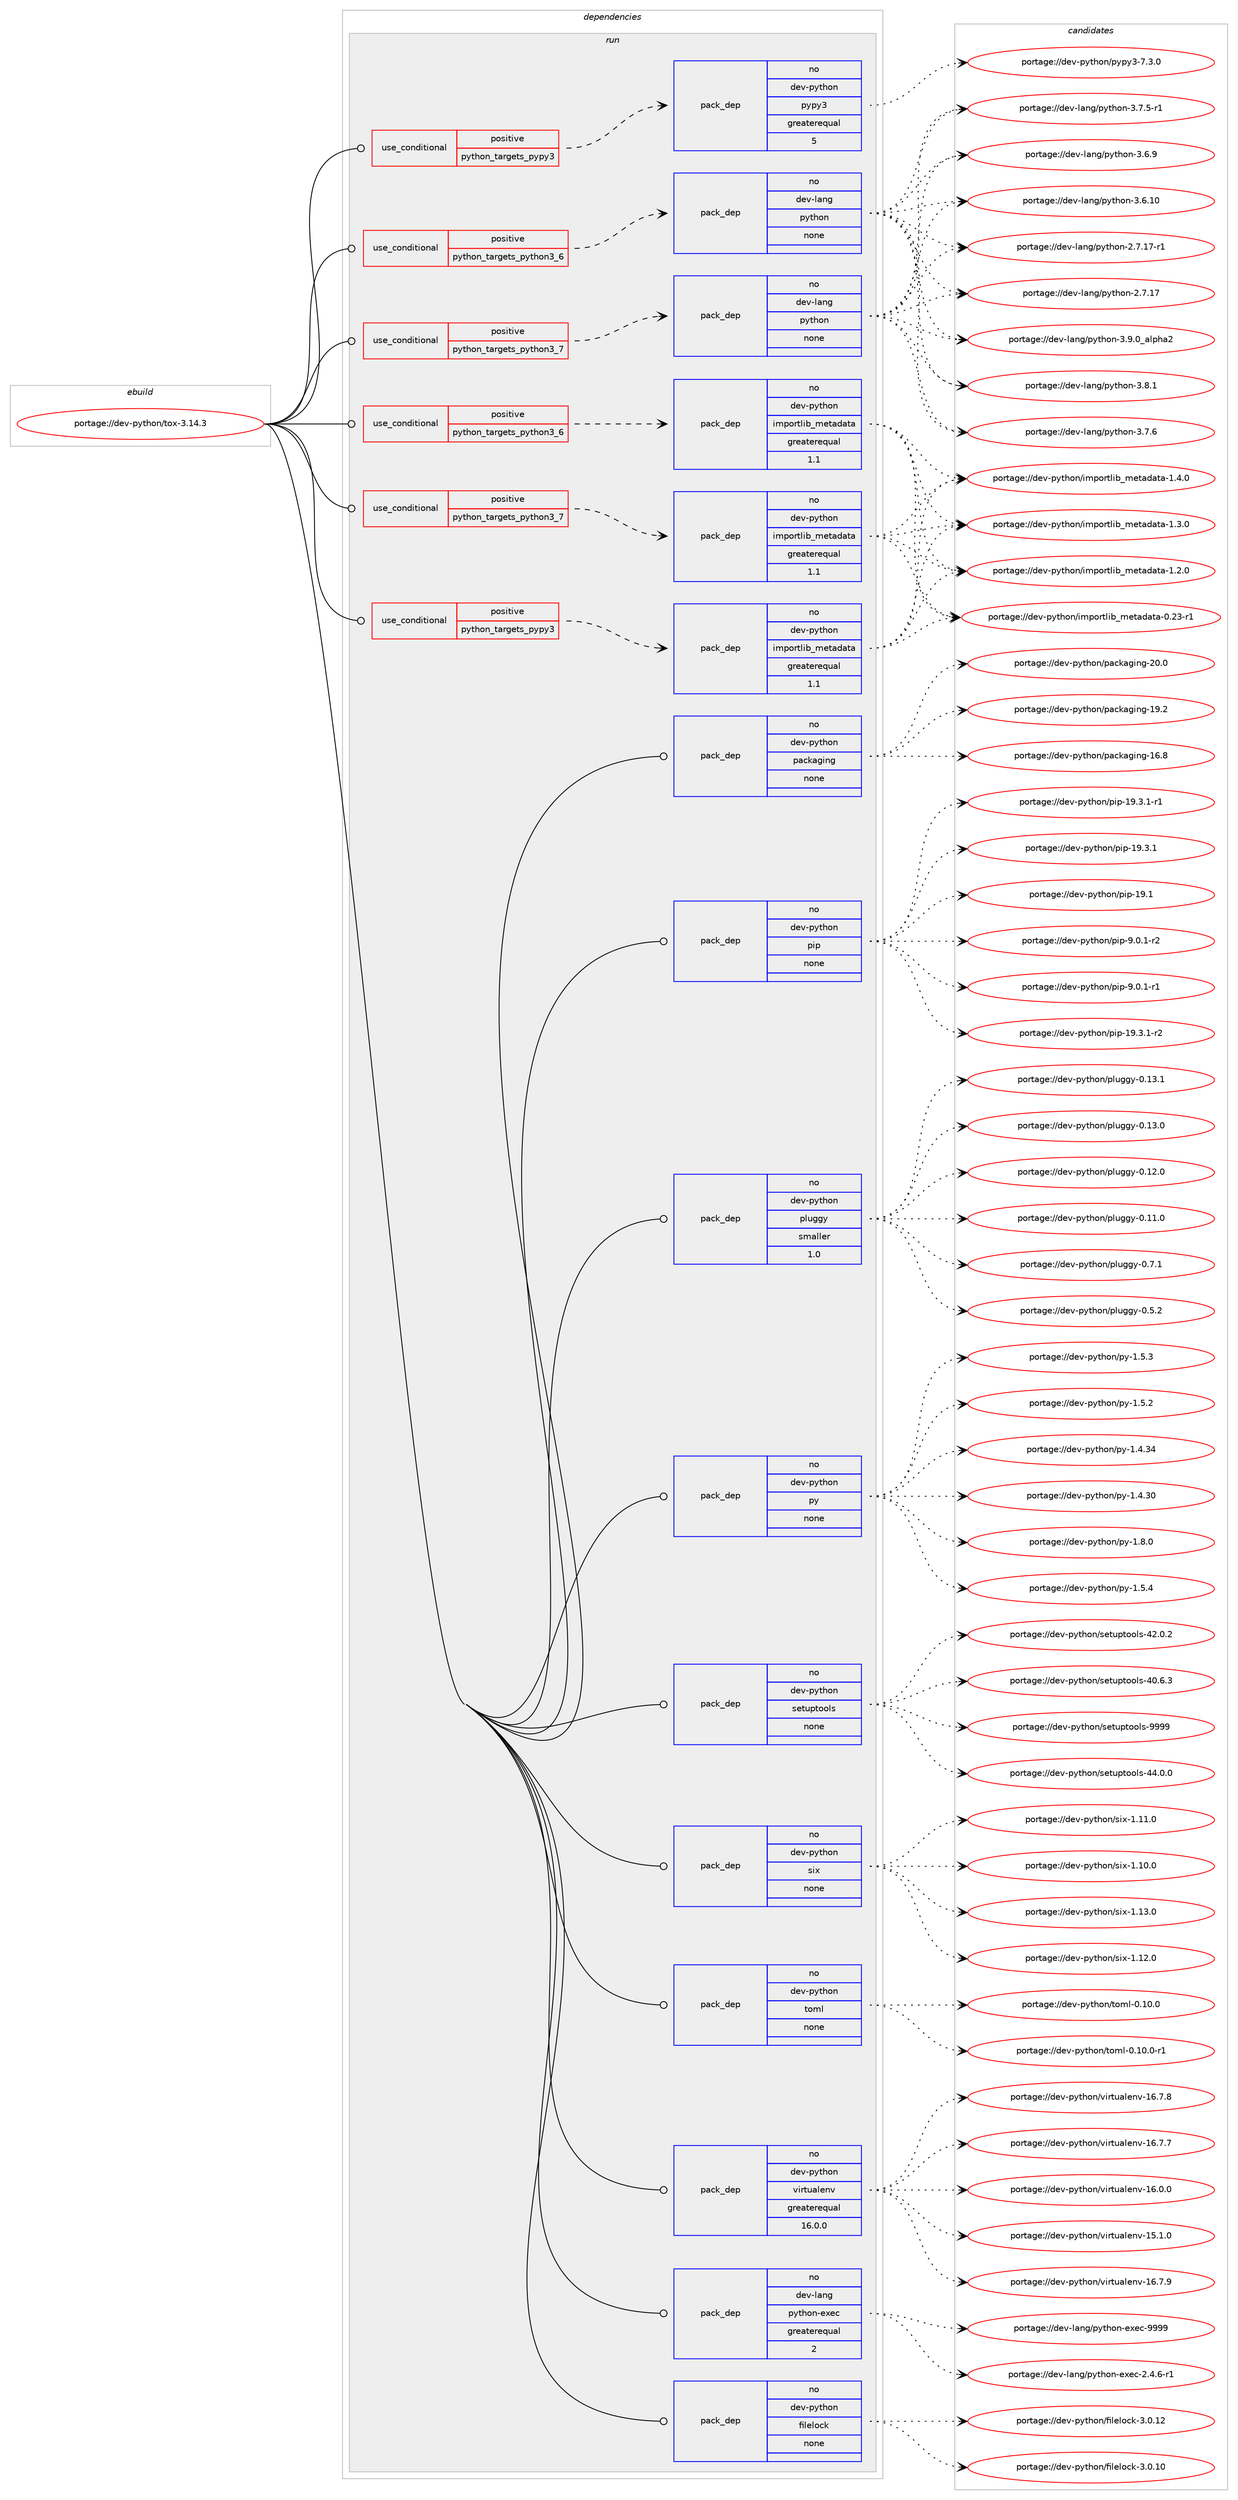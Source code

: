 digraph prolog {

# *************
# Graph options
# *************

newrank=true;
concentrate=true;
compound=true;
graph [rankdir=LR,fontname=Helvetica,fontsize=10,ranksep=1.5];#, ranksep=2.5, nodesep=0.2];
edge  [arrowhead=vee];
node  [fontname=Helvetica,fontsize=10];

# **********
# The ebuild
# **********

subgraph cluster_leftcol {
color=gray;
label=<<i>ebuild</i>>;
id [label="portage://dev-python/tox-3.14.3", color=red, width=4, href="../dev-python/tox-3.14.3.svg"];
}

# ****************
# The dependencies
# ****************

subgraph cluster_midcol {
color=gray;
label=<<i>dependencies</i>>;
subgraph cluster_compile {
fillcolor="#eeeeee";
style=filled;
label=<<i>compile</i>>;
}
subgraph cluster_compileandrun {
fillcolor="#eeeeee";
style=filled;
label=<<i>compile and run</i>>;
}
subgraph cluster_run {
fillcolor="#eeeeee";
style=filled;
label=<<i>run</i>>;
subgraph cond104620 {
dependency421447 [label=<<TABLE BORDER="0" CELLBORDER="1" CELLSPACING="0" CELLPADDING="4"><TR><TD ROWSPAN="3" CELLPADDING="10">use_conditional</TD></TR><TR><TD>positive</TD></TR><TR><TD>python_targets_pypy3</TD></TR></TABLE>>, shape=none, color=red];
subgraph pack311930 {
dependency421448 [label=<<TABLE BORDER="0" CELLBORDER="1" CELLSPACING="0" CELLPADDING="4" WIDTH="220"><TR><TD ROWSPAN="6" CELLPADDING="30">pack_dep</TD></TR><TR><TD WIDTH="110">no</TD></TR><TR><TD>dev-python</TD></TR><TR><TD>importlib_metadata</TD></TR><TR><TD>greaterequal</TD></TR><TR><TD>1.1</TD></TR></TABLE>>, shape=none, color=blue];
}
dependency421447:e -> dependency421448:w [weight=20,style="dashed",arrowhead="vee"];
}
id:e -> dependency421447:w [weight=20,style="solid",arrowhead="odot"];
subgraph cond104621 {
dependency421449 [label=<<TABLE BORDER="0" CELLBORDER="1" CELLSPACING="0" CELLPADDING="4"><TR><TD ROWSPAN="3" CELLPADDING="10">use_conditional</TD></TR><TR><TD>positive</TD></TR><TR><TD>python_targets_pypy3</TD></TR></TABLE>>, shape=none, color=red];
subgraph pack311931 {
dependency421450 [label=<<TABLE BORDER="0" CELLBORDER="1" CELLSPACING="0" CELLPADDING="4" WIDTH="220"><TR><TD ROWSPAN="6" CELLPADDING="30">pack_dep</TD></TR><TR><TD WIDTH="110">no</TD></TR><TR><TD>dev-python</TD></TR><TR><TD>pypy3</TD></TR><TR><TD>greaterequal</TD></TR><TR><TD>5</TD></TR></TABLE>>, shape=none, color=blue];
}
dependency421449:e -> dependency421450:w [weight=20,style="dashed",arrowhead="vee"];
}
id:e -> dependency421449:w [weight=20,style="solid",arrowhead="odot"];
subgraph cond104622 {
dependency421451 [label=<<TABLE BORDER="0" CELLBORDER="1" CELLSPACING="0" CELLPADDING="4"><TR><TD ROWSPAN="3" CELLPADDING="10">use_conditional</TD></TR><TR><TD>positive</TD></TR><TR><TD>python_targets_python3_6</TD></TR></TABLE>>, shape=none, color=red];
subgraph pack311932 {
dependency421452 [label=<<TABLE BORDER="0" CELLBORDER="1" CELLSPACING="0" CELLPADDING="4" WIDTH="220"><TR><TD ROWSPAN="6" CELLPADDING="30">pack_dep</TD></TR><TR><TD WIDTH="110">no</TD></TR><TR><TD>dev-lang</TD></TR><TR><TD>python</TD></TR><TR><TD>none</TD></TR><TR><TD></TD></TR></TABLE>>, shape=none, color=blue];
}
dependency421451:e -> dependency421452:w [weight=20,style="dashed",arrowhead="vee"];
}
id:e -> dependency421451:w [weight=20,style="solid",arrowhead="odot"];
subgraph cond104623 {
dependency421453 [label=<<TABLE BORDER="0" CELLBORDER="1" CELLSPACING="0" CELLPADDING="4"><TR><TD ROWSPAN="3" CELLPADDING="10">use_conditional</TD></TR><TR><TD>positive</TD></TR><TR><TD>python_targets_python3_6</TD></TR></TABLE>>, shape=none, color=red];
subgraph pack311933 {
dependency421454 [label=<<TABLE BORDER="0" CELLBORDER="1" CELLSPACING="0" CELLPADDING="4" WIDTH="220"><TR><TD ROWSPAN="6" CELLPADDING="30">pack_dep</TD></TR><TR><TD WIDTH="110">no</TD></TR><TR><TD>dev-python</TD></TR><TR><TD>importlib_metadata</TD></TR><TR><TD>greaterequal</TD></TR><TR><TD>1.1</TD></TR></TABLE>>, shape=none, color=blue];
}
dependency421453:e -> dependency421454:w [weight=20,style="dashed",arrowhead="vee"];
}
id:e -> dependency421453:w [weight=20,style="solid",arrowhead="odot"];
subgraph cond104624 {
dependency421455 [label=<<TABLE BORDER="0" CELLBORDER="1" CELLSPACING="0" CELLPADDING="4"><TR><TD ROWSPAN="3" CELLPADDING="10">use_conditional</TD></TR><TR><TD>positive</TD></TR><TR><TD>python_targets_python3_7</TD></TR></TABLE>>, shape=none, color=red];
subgraph pack311934 {
dependency421456 [label=<<TABLE BORDER="0" CELLBORDER="1" CELLSPACING="0" CELLPADDING="4" WIDTH="220"><TR><TD ROWSPAN="6" CELLPADDING="30">pack_dep</TD></TR><TR><TD WIDTH="110">no</TD></TR><TR><TD>dev-lang</TD></TR><TR><TD>python</TD></TR><TR><TD>none</TD></TR><TR><TD></TD></TR></TABLE>>, shape=none, color=blue];
}
dependency421455:e -> dependency421456:w [weight=20,style="dashed",arrowhead="vee"];
}
id:e -> dependency421455:w [weight=20,style="solid",arrowhead="odot"];
subgraph cond104625 {
dependency421457 [label=<<TABLE BORDER="0" CELLBORDER="1" CELLSPACING="0" CELLPADDING="4"><TR><TD ROWSPAN="3" CELLPADDING="10">use_conditional</TD></TR><TR><TD>positive</TD></TR><TR><TD>python_targets_python3_7</TD></TR></TABLE>>, shape=none, color=red];
subgraph pack311935 {
dependency421458 [label=<<TABLE BORDER="0" CELLBORDER="1" CELLSPACING="0" CELLPADDING="4" WIDTH="220"><TR><TD ROWSPAN="6" CELLPADDING="30">pack_dep</TD></TR><TR><TD WIDTH="110">no</TD></TR><TR><TD>dev-python</TD></TR><TR><TD>importlib_metadata</TD></TR><TR><TD>greaterequal</TD></TR><TR><TD>1.1</TD></TR></TABLE>>, shape=none, color=blue];
}
dependency421457:e -> dependency421458:w [weight=20,style="dashed",arrowhead="vee"];
}
id:e -> dependency421457:w [weight=20,style="solid",arrowhead="odot"];
subgraph pack311936 {
dependency421459 [label=<<TABLE BORDER="0" CELLBORDER="1" CELLSPACING="0" CELLPADDING="4" WIDTH="220"><TR><TD ROWSPAN="6" CELLPADDING="30">pack_dep</TD></TR><TR><TD WIDTH="110">no</TD></TR><TR><TD>dev-lang</TD></TR><TR><TD>python-exec</TD></TR><TR><TD>greaterequal</TD></TR><TR><TD>2</TD></TR></TABLE>>, shape=none, color=blue];
}
id:e -> dependency421459:w [weight=20,style="solid",arrowhead="odot"];
subgraph pack311937 {
dependency421460 [label=<<TABLE BORDER="0" CELLBORDER="1" CELLSPACING="0" CELLPADDING="4" WIDTH="220"><TR><TD ROWSPAN="6" CELLPADDING="30">pack_dep</TD></TR><TR><TD WIDTH="110">no</TD></TR><TR><TD>dev-python</TD></TR><TR><TD>filelock</TD></TR><TR><TD>none</TD></TR><TR><TD></TD></TR></TABLE>>, shape=none, color=blue];
}
id:e -> dependency421460:w [weight=20,style="solid",arrowhead="odot"];
subgraph pack311938 {
dependency421461 [label=<<TABLE BORDER="0" CELLBORDER="1" CELLSPACING="0" CELLPADDING="4" WIDTH="220"><TR><TD ROWSPAN="6" CELLPADDING="30">pack_dep</TD></TR><TR><TD WIDTH="110">no</TD></TR><TR><TD>dev-python</TD></TR><TR><TD>packaging</TD></TR><TR><TD>none</TD></TR><TR><TD></TD></TR></TABLE>>, shape=none, color=blue];
}
id:e -> dependency421461:w [weight=20,style="solid",arrowhead="odot"];
subgraph pack311939 {
dependency421462 [label=<<TABLE BORDER="0" CELLBORDER="1" CELLSPACING="0" CELLPADDING="4" WIDTH="220"><TR><TD ROWSPAN="6" CELLPADDING="30">pack_dep</TD></TR><TR><TD WIDTH="110">no</TD></TR><TR><TD>dev-python</TD></TR><TR><TD>pip</TD></TR><TR><TD>none</TD></TR><TR><TD></TD></TR></TABLE>>, shape=none, color=blue];
}
id:e -> dependency421462:w [weight=20,style="solid",arrowhead="odot"];
subgraph pack311940 {
dependency421463 [label=<<TABLE BORDER="0" CELLBORDER="1" CELLSPACING="0" CELLPADDING="4" WIDTH="220"><TR><TD ROWSPAN="6" CELLPADDING="30">pack_dep</TD></TR><TR><TD WIDTH="110">no</TD></TR><TR><TD>dev-python</TD></TR><TR><TD>pluggy</TD></TR><TR><TD>smaller</TD></TR><TR><TD>1.0</TD></TR></TABLE>>, shape=none, color=blue];
}
id:e -> dependency421463:w [weight=20,style="solid",arrowhead="odot"];
subgraph pack311941 {
dependency421464 [label=<<TABLE BORDER="0" CELLBORDER="1" CELLSPACING="0" CELLPADDING="4" WIDTH="220"><TR><TD ROWSPAN="6" CELLPADDING="30">pack_dep</TD></TR><TR><TD WIDTH="110">no</TD></TR><TR><TD>dev-python</TD></TR><TR><TD>py</TD></TR><TR><TD>none</TD></TR><TR><TD></TD></TR></TABLE>>, shape=none, color=blue];
}
id:e -> dependency421464:w [weight=20,style="solid",arrowhead="odot"];
subgraph pack311942 {
dependency421465 [label=<<TABLE BORDER="0" CELLBORDER="1" CELLSPACING="0" CELLPADDING="4" WIDTH="220"><TR><TD ROWSPAN="6" CELLPADDING="30">pack_dep</TD></TR><TR><TD WIDTH="110">no</TD></TR><TR><TD>dev-python</TD></TR><TR><TD>setuptools</TD></TR><TR><TD>none</TD></TR><TR><TD></TD></TR></TABLE>>, shape=none, color=blue];
}
id:e -> dependency421465:w [weight=20,style="solid",arrowhead="odot"];
subgraph pack311943 {
dependency421466 [label=<<TABLE BORDER="0" CELLBORDER="1" CELLSPACING="0" CELLPADDING="4" WIDTH="220"><TR><TD ROWSPAN="6" CELLPADDING="30">pack_dep</TD></TR><TR><TD WIDTH="110">no</TD></TR><TR><TD>dev-python</TD></TR><TR><TD>six</TD></TR><TR><TD>none</TD></TR><TR><TD></TD></TR></TABLE>>, shape=none, color=blue];
}
id:e -> dependency421466:w [weight=20,style="solid",arrowhead="odot"];
subgraph pack311944 {
dependency421467 [label=<<TABLE BORDER="0" CELLBORDER="1" CELLSPACING="0" CELLPADDING="4" WIDTH="220"><TR><TD ROWSPAN="6" CELLPADDING="30">pack_dep</TD></TR><TR><TD WIDTH="110">no</TD></TR><TR><TD>dev-python</TD></TR><TR><TD>toml</TD></TR><TR><TD>none</TD></TR><TR><TD></TD></TR></TABLE>>, shape=none, color=blue];
}
id:e -> dependency421467:w [weight=20,style="solid",arrowhead="odot"];
subgraph pack311945 {
dependency421468 [label=<<TABLE BORDER="0" CELLBORDER="1" CELLSPACING="0" CELLPADDING="4" WIDTH="220"><TR><TD ROWSPAN="6" CELLPADDING="30">pack_dep</TD></TR><TR><TD WIDTH="110">no</TD></TR><TR><TD>dev-python</TD></TR><TR><TD>virtualenv</TD></TR><TR><TD>greaterequal</TD></TR><TR><TD>16.0.0</TD></TR></TABLE>>, shape=none, color=blue];
}
id:e -> dependency421468:w [weight=20,style="solid",arrowhead="odot"];
}
}

# **************
# The candidates
# **************

subgraph cluster_choices {
rank=same;
color=gray;
label=<<i>candidates</i>>;

subgraph choice311930 {
color=black;
nodesep=1;
choice10010111845112121116104111110471051091121111141161081059895109101116971009711697454946524648 [label="portage://dev-python/importlib_metadata-1.4.0", color=red, width=4,href="../dev-python/importlib_metadata-1.4.0.svg"];
choice10010111845112121116104111110471051091121111141161081059895109101116971009711697454946514648 [label="portage://dev-python/importlib_metadata-1.3.0", color=red, width=4,href="../dev-python/importlib_metadata-1.3.0.svg"];
choice10010111845112121116104111110471051091121111141161081059895109101116971009711697454946504648 [label="portage://dev-python/importlib_metadata-1.2.0", color=red, width=4,href="../dev-python/importlib_metadata-1.2.0.svg"];
choice1001011184511212111610411111047105109112111114116108105989510910111697100971169745484650514511449 [label="portage://dev-python/importlib_metadata-0.23-r1", color=red, width=4,href="../dev-python/importlib_metadata-0.23-r1.svg"];
dependency421448:e -> choice10010111845112121116104111110471051091121111141161081059895109101116971009711697454946524648:w [style=dotted,weight="100"];
dependency421448:e -> choice10010111845112121116104111110471051091121111141161081059895109101116971009711697454946514648:w [style=dotted,weight="100"];
dependency421448:e -> choice10010111845112121116104111110471051091121111141161081059895109101116971009711697454946504648:w [style=dotted,weight="100"];
dependency421448:e -> choice1001011184511212111610411111047105109112111114116108105989510910111697100971169745484650514511449:w [style=dotted,weight="100"];
}
subgraph choice311931 {
color=black;
nodesep=1;
choice100101118451121211161041111104711212111212151455546514648 [label="portage://dev-python/pypy3-7.3.0", color=red, width=4,href="../dev-python/pypy3-7.3.0.svg"];
dependency421450:e -> choice100101118451121211161041111104711212111212151455546514648:w [style=dotted,weight="100"];
}
subgraph choice311932 {
color=black;
nodesep=1;
choice10010111845108971101034711212111610411111045514657464895971081121049750 [label="portage://dev-lang/python-3.9.0_alpha2", color=red, width=4,href="../dev-lang/python-3.9.0_alpha2.svg"];
choice100101118451089711010347112121116104111110455146564649 [label="portage://dev-lang/python-3.8.1", color=red, width=4,href="../dev-lang/python-3.8.1.svg"];
choice100101118451089711010347112121116104111110455146554654 [label="portage://dev-lang/python-3.7.6", color=red, width=4,href="../dev-lang/python-3.7.6.svg"];
choice1001011184510897110103471121211161041111104551465546534511449 [label="portage://dev-lang/python-3.7.5-r1", color=red, width=4,href="../dev-lang/python-3.7.5-r1.svg"];
choice100101118451089711010347112121116104111110455146544657 [label="portage://dev-lang/python-3.6.9", color=red, width=4,href="../dev-lang/python-3.6.9.svg"];
choice10010111845108971101034711212111610411111045514654464948 [label="portage://dev-lang/python-3.6.10", color=red, width=4,href="../dev-lang/python-3.6.10.svg"];
choice100101118451089711010347112121116104111110455046554649554511449 [label="portage://dev-lang/python-2.7.17-r1", color=red, width=4,href="../dev-lang/python-2.7.17-r1.svg"];
choice10010111845108971101034711212111610411111045504655464955 [label="portage://dev-lang/python-2.7.17", color=red, width=4,href="../dev-lang/python-2.7.17.svg"];
dependency421452:e -> choice10010111845108971101034711212111610411111045514657464895971081121049750:w [style=dotted,weight="100"];
dependency421452:e -> choice100101118451089711010347112121116104111110455146564649:w [style=dotted,weight="100"];
dependency421452:e -> choice100101118451089711010347112121116104111110455146554654:w [style=dotted,weight="100"];
dependency421452:e -> choice1001011184510897110103471121211161041111104551465546534511449:w [style=dotted,weight="100"];
dependency421452:e -> choice100101118451089711010347112121116104111110455146544657:w [style=dotted,weight="100"];
dependency421452:e -> choice10010111845108971101034711212111610411111045514654464948:w [style=dotted,weight="100"];
dependency421452:e -> choice100101118451089711010347112121116104111110455046554649554511449:w [style=dotted,weight="100"];
dependency421452:e -> choice10010111845108971101034711212111610411111045504655464955:w [style=dotted,weight="100"];
}
subgraph choice311933 {
color=black;
nodesep=1;
choice10010111845112121116104111110471051091121111141161081059895109101116971009711697454946524648 [label="portage://dev-python/importlib_metadata-1.4.0", color=red, width=4,href="../dev-python/importlib_metadata-1.4.0.svg"];
choice10010111845112121116104111110471051091121111141161081059895109101116971009711697454946514648 [label="portage://dev-python/importlib_metadata-1.3.0", color=red, width=4,href="../dev-python/importlib_metadata-1.3.0.svg"];
choice10010111845112121116104111110471051091121111141161081059895109101116971009711697454946504648 [label="portage://dev-python/importlib_metadata-1.2.0", color=red, width=4,href="../dev-python/importlib_metadata-1.2.0.svg"];
choice1001011184511212111610411111047105109112111114116108105989510910111697100971169745484650514511449 [label="portage://dev-python/importlib_metadata-0.23-r1", color=red, width=4,href="../dev-python/importlib_metadata-0.23-r1.svg"];
dependency421454:e -> choice10010111845112121116104111110471051091121111141161081059895109101116971009711697454946524648:w [style=dotted,weight="100"];
dependency421454:e -> choice10010111845112121116104111110471051091121111141161081059895109101116971009711697454946514648:w [style=dotted,weight="100"];
dependency421454:e -> choice10010111845112121116104111110471051091121111141161081059895109101116971009711697454946504648:w [style=dotted,weight="100"];
dependency421454:e -> choice1001011184511212111610411111047105109112111114116108105989510910111697100971169745484650514511449:w [style=dotted,weight="100"];
}
subgraph choice311934 {
color=black;
nodesep=1;
choice10010111845108971101034711212111610411111045514657464895971081121049750 [label="portage://dev-lang/python-3.9.0_alpha2", color=red, width=4,href="../dev-lang/python-3.9.0_alpha2.svg"];
choice100101118451089711010347112121116104111110455146564649 [label="portage://dev-lang/python-3.8.1", color=red, width=4,href="../dev-lang/python-3.8.1.svg"];
choice100101118451089711010347112121116104111110455146554654 [label="portage://dev-lang/python-3.7.6", color=red, width=4,href="../dev-lang/python-3.7.6.svg"];
choice1001011184510897110103471121211161041111104551465546534511449 [label="portage://dev-lang/python-3.7.5-r1", color=red, width=4,href="../dev-lang/python-3.7.5-r1.svg"];
choice100101118451089711010347112121116104111110455146544657 [label="portage://dev-lang/python-3.6.9", color=red, width=4,href="../dev-lang/python-3.6.9.svg"];
choice10010111845108971101034711212111610411111045514654464948 [label="portage://dev-lang/python-3.6.10", color=red, width=4,href="../dev-lang/python-3.6.10.svg"];
choice100101118451089711010347112121116104111110455046554649554511449 [label="portage://dev-lang/python-2.7.17-r1", color=red, width=4,href="../dev-lang/python-2.7.17-r1.svg"];
choice10010111845108971101034711212111610411111045504655464955 [label="portage://dev-lang/python-2.7.17", color=red, width=4,href="../dev-lang/python-2.7.17.svg"];
dependency421456:e -> choice10010111845108971101034711212111610411111045514657464895971081121049750:w [style=dotted,weight="100"];
dependency421456:e -> choice100101118451089711010347112121116104111110455146564649:w [style=dotted,weight="100"];
dependency421456:e -> choice100101118451089711010347112121116104111110455146554654:w [style=dotted,weight="100"];
dependency421456:e -> choice1001011184510897110103471121211161041111104551465546534511449:w [style=dotted,weight="100"];
dependency421456:e -> choice100101118451089711010347112121116104111110455146544657:w [style=dotted,weight="100"];
dependency421456:e -> choice10010111845108971101034711212111610411111045514654464948:w [style=dotted,weight="100"];
dependency421456:e -> choice100101118451089711010347112121116104111110455046554649554511449:w [style=dotted,weight="100"];
dependency421456:e -> choice10010111845108971101034711212111610411111045504655464955:w [style=dotted,weight="100"];
}
subgraph choice311935 {
color=black;
nodesep=1;
choice10010111845112121116104111110471051091121111141161081059895109101116971009711697454946524648 [label="portage://dev-python/importlib_metadata-1.4.0", color=red, width=4,href="../dev-python/importlib_metadata-1.4.0.svg"];
choice10010111845112121116104111110471051091121111141161081059895109101116971009711697454946514648 [label="portage://dev-python/importlib_metadata-1.3.0", color=red, width=4,href="../dev-python/importlib_metadata-1.3.0.svg"];
choice10010111845112121116104111110471051091121111141161081059895109101116971009711697454946504648 [label="portage://dev-python/importlib_metadata-1.2.0", color=red, width=4,href="../dev-python/importlib_metadata-1.2.0.svg"];
choice1001011184511212111610411111047105109112111114116108105989510910111697100971169745484650514511449 [label="portage://dev-python/importlib_metadata-0.23-r1", color=red, width=4,href="../dev-python/importlib_metadata-0.23-r1.svg"];
dependency421458:e -> choice10010111845112121116104111110471051091121111141161081059895109101116971009711697454946524648:w [style=dotted,weight="100"];
dependency421458:e -> choice10010111845112121116104111110471051091121111141161081059895109101116971009711697454946514648:w [style=dotted,weight="100"];
dependency421458:e -> choice10010111845112121116104111110471051091121111141161081059895109101116971009711697454946504648:w [style=dotted,weight="100"];
dependency421458:e -> choice1001011184511212111610411111047105109112111114116108105989510910111697100971169745484650514511449:w [style=dotted,weight="100"];
}
subgraph choice311936 {
color=black;
nodesep=1;
choice10010111845108971101034711212111610411111045101120101994557575757 [label="portage://dev-lang/python-exec-9999", color=red, width=4,href="../dev-lang/python-exec-9999.svg"];
choice10010111845108971101034711212111610411111045101120101994550465246544511449 [label="portage://dev-lang/python-exec-2.4.6-r1", color=red, width=4,href="../dev-lang/python-exec-2.4.6-r1.svg"];
dependency421459:e -> choice10010111845108971101034711212111610411111045101120101994557575757:w [style=dotted,weight="100"];
dependency421459:e -> choice10010111845108971101034711212111610411111045101120101994550465246544511449:w [style=dotted,weight="100"];
}
subgraph choice311937 {
color=black;
nodesep=1;
choice10010111845112121116104111110471021051081011081119910745514648464950 [label="portage://dev-python/filelock-3.0.12", color=red, width=4,href="../dev-python/filelock-3.0.12.svg"];
choice10010111845112121116104111110471021051081011081119910745514648464948 [label="portage://dev-python/filelock-3.0.10", color=red, width=4,href="../dev-python/filelock-3.0.10.svg"];
dependency421460:e -> choice10010111845112121116104111110471021051081011081119910745514648464950:w [style=dotted,weight="100"];
dependency421460:e -> choice10010111845112121116104111110471021051081011081119910745514648464948:w [style=dotted,weight="100"];
}
subgraph choice311938 {
color=black;
nodesep=1;
choice10010111845112121116104111110471129799107971031051101034550484648 [label="portage://dev-python/packaging-20.0", color=red, width=4,href="../dev-python/packaging-20.0.svg"];
choice10010111845112121116104111110471129799107971031051101034549574650 [label="portage://dev-python/packaging-19.2", color=red, width=4,href="../dev-python/packaging-19.2.svg"];
choice10010111845112121116104111110471129799107971031051101034549544656 [label="portage://dev-python/packaging-16.8", color=red, width=4,href="../dev-python/packaging-16.8.svg"];
dependency421461:e -> choice10010111845112121116104111110471129799107971031051101034550484648:w [style=dotted,weight="100"];
dependency421461:e -> choice10010111845112121116104111110471129799107971031051101034549574650:w [style=dotted,weight="100"];
dependency421461:e -> choice10010111845112121116104111110471129799107971031051101034549544656:w [style=dotted,weight="100"];
}
subgraph choice311939 {
color=black;
nodesep=1;
choice10010111845112121116104111110471121051124557464846494511450 [label="portage://dev-python/pip-9.0.1-r2", color=red, width=4,href="../dev-python/pip-9.0.1-r2.svg"];
choice10010111845112121116104111110471121051124557464846494511449 [label="portage://dev-python/pip-9.0.1-r1", color=red, width=4,href="../dev-python/pip-9.0.1-r1.svg"];
choice1001011184511212111610411111047112105112454957465146494511450 [label="portage://dev-python/pip-19.3.1-r2", color=red, width=4,href="../dev-python/pip-19.3.1-r2.svg"];
choice1001011184511212111610411111047112105112454957465146494511449 [label="portage://dev-python/pip-19.3.1-r1", color=red, width=4,href="../dev-python/pip-19.3.1-r1.svg"];
choice100101118451121211161041111104711210511245495746514649 [label="portage://dev-python/pip-19.3.1", color=red, width=4,href="../dev-python/pip-19.3.1.svg"];
choice10010111845112121116104111110471121051124549574649 [label="portage://dev-python/pip-19.1", color=red, width=4,href="../dev-python/pip-19.1.svg"];
dependency421462:e -> choice10010111845112121116104111110471121051124557464846494511450:w [style=dotted,weight="100"];
dependency421462:e -> choice10010111845112121116104111110471121051124557464846494511449:w [style=dotted,weight="100"];
dependency421462:e -> choice1001011184511212111610411111047112105112454957465146494511450:w [style=dotted,weight="100"];
dependency421462:e -> choice1001011184511212111610411111047112105112454957465146494511449:w [style=dotted,weight="100"];
dependency421462:e -> choice100101118451121211161041111104711210511245495746514649:w [style=dotted,weight="100"];
dependency421462:e -> choice10010111845112121116104111110471121051124549574649:w [style=dotted,weight="100"];
}
subgraph choice311940 {
color=black;
nodesep=1;
choice1001011184511212111610411111047112108117103103121454846554649 [label="portage://dev-python/pluggy-0.7.1", color=red, width=4,href="../dev-python/pluggy-0.7.1.svg"];
choice1001011184511212111610411111047112108117103103121454846534650 [label="portage://dev-python/pluggy-0.5.2", color=red, width=4,href="../dev-python/pluggy-0.5.2.svg"];
choice100101118451121211161041111104711210811710310312145484649514649 [label="portage://dev-python/pluggy-0.13.1", color=red, width=4,href="../dev-python/pluggy-0.13.1.svg"];
choice100101118451121211161041111104711210811710310312145484649514648 [label="portage://dev-python/pluggy-0.13.0", color=red, width=4,href="../dev-python/pluggy-0.13.0.svg"];
choice100101118451121211161041111104711210811710310312145484649504648 [label="portage://dev-python/pluggy-0.12.0", color=red, width=4,href="../dev-python/pluggy-0.12.0.svg"];
choice100101118451121211161041111104711210811710310312145484649494648 [label="portage://dev-python/pluggy-0.11.0", color=red, width=4,href="../dev-python/pluggy-0.11.0.svg"];
dependency421463:e -> choice1001011184511212111610411111047112108117103103121454846554649:w [style=dotted,weight="100"];
dependency421463:e -> choice1001011184511212111610411111047112108117103103121454846534650:w [style=dotted,weight="100"];
dependency421463:e -> choice100101118451121211161041111104711210811710310312145484649514649:w [style=dotted,weight="100"];
dependency421463:e -> choice100101118451121211161041111104711210811710310312145484649514648:w [style=dotted,weight="100"];
dependency421463:e -> choice100101118451121211161041111104711210811710310312145484649504648:w [style=dotted,weight="100"];
dependency421463:e -> choice100101118451121211161041111104711210811710310312145484649494648:w [style=dotted,weight="100"];
}
subgraph choice311941 {
color=black;
nodesep=1;
choice1001011184511212111610411111047112121454946564648 [label="portage://dev-python/py-1.8.0", color=red, width=4,href="../dev-python/py-1.8.0.svg"];
choice1001011184511212111610411111047112121454946534652 [label="portage://dev-python/py-1.5.4", color=red, width=4,href="../dev-python/py-1.5.4.svg"];
choice1001011184511212111610411111047112121454946534651 [label="portage://dev-python/py-1.5.3", color=red, width=4,href="../dev-python/py-1.5.3.svg"];
choice1001011184511212111610411111047112121454946534650 [label="portage://dev-python/py-1.5.2", color=red, width=4,href="../dev-python/py-1.5.2.svg"];
choice100101118451121211161041111104711212145494652465152 [label="portage://dev-python/py-1.4.34", color=red, width=4,href="../dev-python/py-1.4.34.svg"];
choice100101118451121211161041111104711212145494652465148 [label="portage://dev-python/py-1.4.30", color=red, width=4,href="../dev-python/py-1.4.30.svg"];
dependency421464:e -> choice1001011184511212111610411111047112121454946564648:w [style=dotted,weight="100"];
dependency421464:e -> choice1001011184511212111610411111047112121454946534652:w [style=dotted,weight="100"];
dependency421464:e -> choice1001011184511212111610411111047112121454946534651:w [style=dotted,weight="100"];
dependency421464:e -> choice1001011184511212111610411111047112121454946534650:w [style=dotted,weight="100"];
dependency421464:e -> choice100101118451121211161041111104711212145494652465152:w [style=dotted,weight="100"];
dependency421464:e -> choice100101118451121211161041111104711212145494652465148:w [style=dotted,weight="100"];
}
subgraph choice311942 {
color=black;
nodesep=1;
choice10010111845112121116104111110471151011161171121161111111081154557575757 [label="portage://dev-python/setuptools-9999", color=red, width=4,href="../dev-python/setuptools-9999.svg"];
choice100101118451121211161041111104711510111611711211611111110811545525246484648 [label="portage://dev-python/setuptools-44.0.0", color=red, width=4,href="../dev-python/setuptools-44.0.0.svg"];
choice100101118451121211161041111104711510111611711211611111110811545525046484650 [label="portage://dev-python/setuptools-42.0.2", color=red, width=4,href="../dev-python/setuptools-42.0.2.svg"];
choice100101118451121211161041111104711510111611711211611111110811545524846544651 [label="portage://dev-python/setuptools-40.6.3", color=red, width=4,href="../dev-python/setuptools-40.6.3.svg"];
dependency421465:e -> choice10010111845112121116104111110471151011161171121161111111081154557575757:w [style=dotted,weight="100"];
dependency421465:e -> choice100101118451121211161041111104711510111611711211611111110811545525246484648:w [style=dotted,weight="100"];
dependency421465:e -> choice100101118451121211161041111104711510111611711211611111110811545525046484650:w [style=dotted,weight="100"];
dependency421465:e -> choice100101118451121211161041111104711510111611711211611111110811545524846544651:w [style=dotted,weight="100"];
}
subgraph choice311943 {
color=black;
nodesep=1;
choice100101118451121211161041111104711510512045494649514648 [label="portage://dev-python/six-1.13.0", color=red, width=4,href="../dev-python/six-1.13.0.svg"];
choice100101118451121211161041111104711510512045494649504648 [label="portage://dev-python/six-1.12.0", color=red, width=4,href="../dev-python/six-1.12.0.svg"];
choice100101118451121211161041111104711510512045494649494648 [label="portage://dev-python/six-1.11.0", color=red, width=4,href="../dev-python/six-1.11.0.svg"];
choice100101118451121211161041111104711510512045494649484648 [label="portage://dev-python/six-1.10.0", color=red, width=4,href="../dev-python/six-1.10.0.svg"];
dependency421466:e -> choice100101118451121211161041111104711510512045494649514648:w [style=dotted,weight="100"];
dependency421466:e -> choice100101118451121211161041111104711510512045494649504648:w [style=dotted,weight="100"];
dependency421466:e -> choice100101118451121211161041111104711510512045494649494648:w [style=dotted,weight="100"];
dependency421466:e -> choice100101118451121211161041111104711510512045494649484648:w [style=dotted,weight="100"];
}
subgraph choice311944 {
color=black;
nodesep=1;
choice1001011184511212111610411111047116111109108454846494846484511449 [label="portage://dev-python/toml-0.10.0-r1", color=red, width=4,href="../dev-python/toml-0.10.0-r1.svg"];
choice100101118451121211161041111104711611110910845484649484648 [label="portage://dev-python/toml-0.10.0", color=red, width=4,href="../dev-python/toml-0.10.0.svg"];
dependency421467:e -> choice1001011184511212111610411111047116111109108454846494846484511449:w [style=dotted,weight="100"];
dependency421467:e -> choice100101118451121211161041111104711611110910845484649484648:w [style=dotted,weight="100"];
}
subgraph choice311945 {
color=black;
nodesep=1;
choice10010111845112121116104111110471181051141161179710810111011845495446554657 [label="portage://dev-python/virtualenv-16.7.9", color=red, width=4,href="../dev-python/virtualenv-16.7.9.svg"];
choice10010111845112121116104111110471181051141161179710810111011845495446554656 [label="portage://dev-python/virtualenv-16.7.8", color=red, width=4,href="../dev-python/virtualenv-16.7.8.svg"];
choice10010111845112121116104111110471181051141161179710810111011845495446554655 [label="portage://dev-python/virtualenv-16.7.7", color=red, width=4,href="../dev-python/virtualenv-16.7.7.svg"];
choice10010111845112121116104111110471181051141161179710810111011845495446484648 [label="portage://dev-python/virtualenv-16.0.0", color=red, width=4,href="../dev-python/virtualenv-16.0.0.svg"];
choice10010111845112121116104111110471181051141161179710810111011845495346494648 [label="portage://dev-python/virtualenv-15.1.0", color=red, width=4,href="../dev-python/virtualenv-15.1.0.svg"];
dependency421468:e -> choice10010111845112121116104111110471181051141161179710810111011845495446554657:w [style=dotted,weight="100"];
dependency421468:e -> choice10010111845112121116104111110471181051141161179710810111011845495446554656:w [style=dotted,weight="100"];
dependency421468:e -> choice10010111845112121116104111110471181051141161179710810111011845495446554655:w [style=dotted,weight="100"];
dependency421468:e -> choice10010111845112121116104111110471181051141161179710810111011845495446484648:w [style=dotted,weight="100"];
dependency421468:e -> choice10010111845112121116104111110471181051141161179710810111011845495346494648:w [style=dotted,weight="100"];
}
}

}
